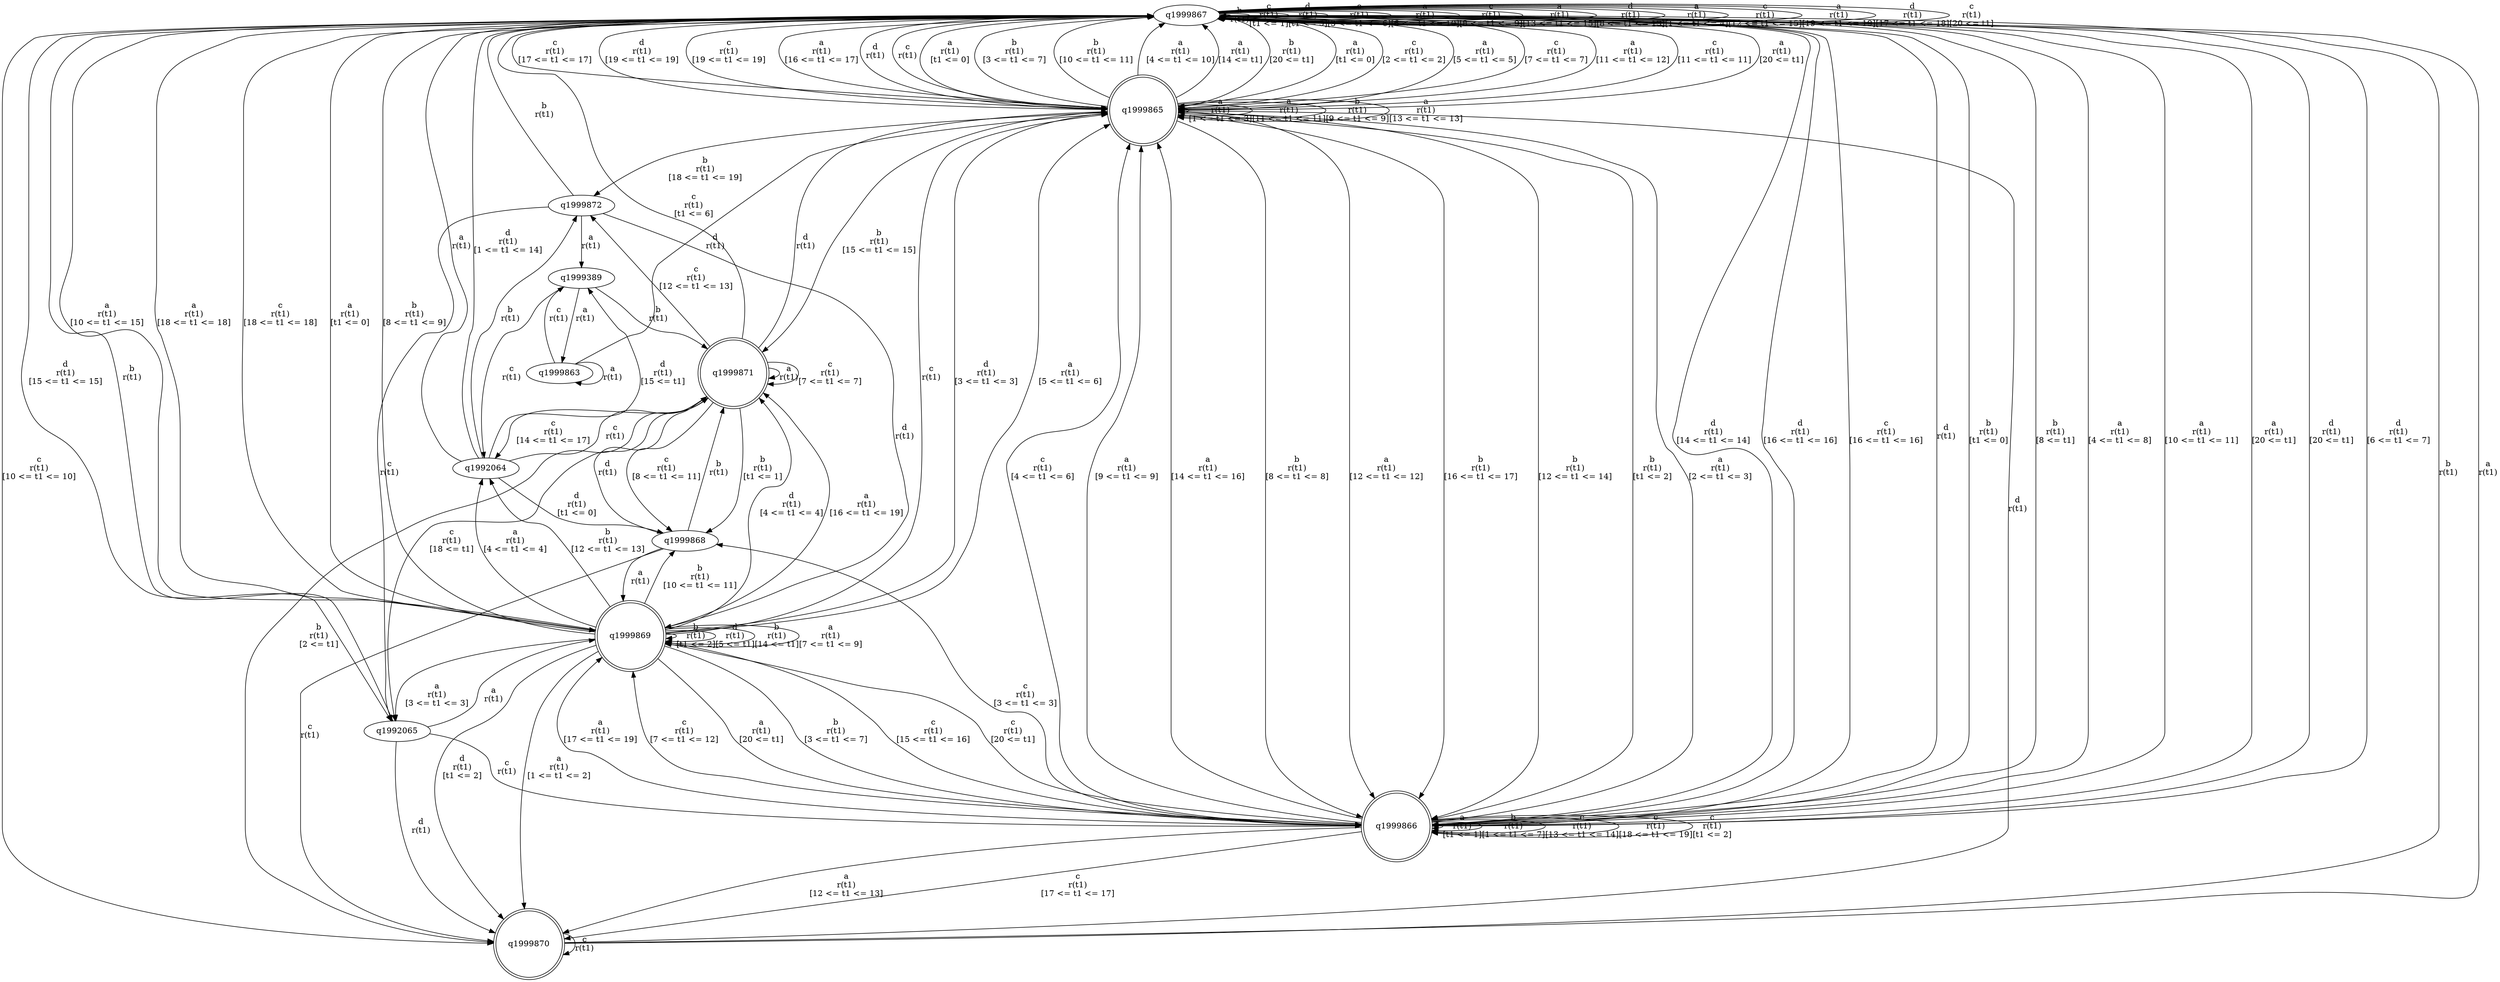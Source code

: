 digraph "tests_1/test52/solution101/solution_verwer" {
	q1999867[label=q1999867]
	q1999865[label=q1999865 shape=doublecircle]
	q1999866[label=q1999866 shape=doublecircle]
	q1999869[label=q1999869 shape=doublecircle]
	q1999870[label=q1999870 shape=doublecircle]
	q1999871[label=q1999871 shape=doublecircle]
	q1999868[label=q1999868]
	q1992065[label=q1992065]
	q1999872[label=q1999872]
	q1999389[label=q1999389]
	q1992064[label=q1992064]
	q1999863[label=q1999863]
	q1999867 -> q1999867[label="b\nr(t1)\n"]
	q1999867 -> q1999865[label="a\nr(t1)\n[t1 <= 0]"]
	q1999865 -> q1999867[label="d\nr(t1)\n"]
	q1999865 -> q1999867[label="c\nr(t1)\n"]
	q1999865 -> q1999866[label="b\nr(t1)\n[t1 <= 2]"]
	q1999866 -> q1999867[label="d\nr(t1)\n"]
	q1999866 -> q1999866[label="a\nr(t1)\n[t1 <= 1]"]
	q1999866 -> q1999867[label="b\nr(t1)\n[t1 <= 0]"]
	q1999866 -> q1999865[label="a\nr(t1)\n[2 <= t1 <= 3]"]
	q1999866 -> q1999866[label="b\nr(t1)\n[1 <= t1 <= 7]"]
	q1999866 -> q1999867[label="b\nr(t1)\n[8 <= t1]"]
	q1999866 -> q1999867[label="a\nr(t1)\n[4 <= t1 <= 8]"]
	q1999866 -> q1999865[label="c\nr(t1)\n[4 <= t1 <= 6]"]
	q1999866 -> q1999865[label="a\nr(t1)\n[9 <= t1 <= 9]"]
	q1999866 -> q1999866[label="c\nr(t1)\n[13 <= t1 <= 14]"]
	q1999866 -> q1999869[label="c\nr(t1)\n[15 <= t1 <= 16]"]
	q1999869 -> q1999865[label="c\nr(t1)\n"]
	q1999869 -> q1999870[label="d\nr(t1)\n[t1 <= 2]"]
	q1999870 -> q1999865[label="d\nr(t1)\n"]
	q1999870 -> q1999867[label="b\nr(t1)\n"]
	q1999870 -> q1999867[label="a\nr(t1)\n"]
	q1999870 -> q1999870[label="c\nr(t1)\n"]
	q1999869 -> q1999869[label="b\nr(t1)\n[t1 <= 2]"]
	q1999869 -> q1999867[label="a\nr(t1)\n[t1 <= 0]"]
	q1999869 -> q1999869[label="d\nr(t1)\n[5 <= t1]"]
	q1999869 -> q1999865[label="d\nr(t1)\n[3 <= t1 <= 3]"]
	q1999869 -> q1999871[label="d\nr(t1)\n[4 <= t1 <= 4]"]
	q1999871 -> q1999871[label="a\nr(t1)\n"]
	q1999871 -> q1999865[label="d\nr(t1)\n"]
	q1999871 -> q1999868[label="b\nr(t1)\n[t1 <= 1]"]
	q1999868 -> q1999871[label="d\nr(t1)\n"]
	q1999868 -> q1999870[label="c\nr(t1)\n"]
	q1999868 -> q1999871[label="b\nr(t1)\n"]
	q1999868 -> q1999869[label="a\nr(t1)\n"]
	q1999871 -> q1999870[label="b\nr(t1)\n[2 <= t1]"]
	q1999871 -> q1999867[label="c\nr(t1)\n[t1 <= 6]"]
	q1999871 -> q1992065[label="c\nr(t1)\n[18 <= t1]"]
	q1992065 -> q1999866[label="c\nr(t1)\n"]
	q1992065 -> q1999870[label="d\nr(t1)\n"]
	q1992065 -> q1999867[label="b\nr(t1)\n"]
	q1992065 -> q1999869[label="a\nr(t1)\n"]
	q1999871 -> q1999871[label="c\nr(t1)\n[7 <= t1 <= 7]"]
	q1999871 -> q1999868[label="c\nr(t1)\n[8 <= t1 <= 11]"]
	q1999871 -> q1999872[label="c\nr(t1)\n[12 <= t1 <= 13]"]
	q1999872 -> q1999869[label="d\nr(t1)\n"]
	q1999872 -> q1999867[label="b\nr(t1)\n"]
	q1999872 -> q1992065[label="c\nr(t1)\n"]
	q1999872 -> q1999389[label="a\nr(t1)\n"]
	q1999389 -> q1992064[label="c\nr(t1)\n"]
	q1992064 -> q1999867[label="a\nr(t1)\n"]
	q1992064 -> q1999871[label="c\nr(t1)\n"]
	q1992064 -> q1999868[label="d\nr(t1)\n[t1 <= 0]"]
	q1992064 -> q1999867[label="d\nr(t1)\n[1 <= t1 <= 14]"]
	q1992064 -> q1999389[label="d\nr(t1)\n[15 <= t1]"]
	q1992064 -> q1999872[label="b\nr(t1)\n"]
	q1999389 -> q1999863[label="a\nr(t1)\n"]
	q1999863 -> q1999863[label="a\nr(t1)\n"]
	q1999863 -> q1999389[label="c\nr(t1)\n"]
	q1999863 -> q1999865[label="d\nr(t1)\n"]
	q1999389 -> q1999871[label="b\nr(t1)\n"]
	q1999871 -> q1992064[label="c\nr(t1)\n[14 <= t1 <= 17]"]
	q1999869 -> q1999866[label="b\nr(t1)\n[3 <= t1 <= 7]"]
	q1999869 -> q1999867[label="b\nr(t1)\n[8 <= t1 <= 9]"]
	q1999869 -> q1999865[label="a\nr(t1)\n[5 <= t1 <= 6]"]
	q1999869 -> q1999869[label="b\nr(t1)\n[14 <= t1]"]
	q1999869 -> q1999869[label="a\nr(t1)\n[7 <= t1 <= 9]"]
	q1999869 -> q1999867[label="a\nr(t1)\n[10 <= t1 <= 15]"]
	q1999869 -> q1999871[label="a\nr(t1)\n[16 <= t1 <= 19]"]
	q1999869 -> q1999866[label="a\nr(t1)\n[20 <= t1]"]
	q1999869 -> q1999870[label="a\nr(t1)\n[1 <= t1 <= 2]"]
	q1999869 -> q1999868[label="b\nr(t1)\n[10 <= t1 <= 11]"]
	q1999869 -> q1992064[label="b\nr(t1)\n[12 <= t1 <= 13]"]
	q1999869 -> q1992065[label="a\nr(t1)\n[3 <= t1 <= 3]"]
	q1999869 -> q1992064[label="a\nr(t1)\n[4 <= t1 <= 4]"]
	q1999866 -> q1999870[label="c\nr(t1)\n[17 <= t1 <= 17]"]
	q1999866 -> q1999865[label="a\nr(t1)\n[14 <= t1 <= 16]"]
	q1999866 -> q1999870[label="a\nr(t1)\n[12 <= t1 <= 13]"]
	q1999866 -> q1999867[label="a\nr(t1)\n[10 <= t1 <= 11]"]
	q1999866 -> q1999866[label="c\nr(t1)\n[18 <= t1 <= 19]"]
	q1999866 -> q1999869[label="c\nr(t1)\n[20 <= t1]"]
	q1999866 -> q1999869[label="a\nr(t1)\n[17 <= t1 <= 19]"]
	q1999866 -> q1999867[label="a\nr(t1)\n[20 <= t1]"]
	q1999866 -> q1999869[label="c\nr(t1)\n[7 <= t1 <= 12]"]
	q1999866 -> q1999866[label="c\nr(t1)\n[t1 <= 2]"]
	q1999866 -> q1999868[label="c\nr(t1)\n[3 <= t1 <= 3]"]
	q1999865 -> q1999867[label="a\nr(t1)\n[t1 <= 0]"]
	q1999865 -> q1999865[label="a\nr(t1)\n[1 <= t1 <= 3]"]
	q1999865 -> q1999867[label="b\nr(t1)\n[3 <= t1 <= 7]"]
	q1999865 -> q1999866[label="b\nr(t1)\n[8 <= t1 <= 8]"]
	q1999865 -> q1999865[label="a\nr(t1)\n[11 <= t1 <= 11]"]
	q1999865 -> q1999865[label="b\nr(t1)\n[9 <= t1 <= 9]"]
	q1999865 -> q1999866[label="a\nr(t1)\n[12 <= t1 <= 12]"]
	q1999865 -> q1999867[label="b\nr(t1)\n[10 <= t1 <= 11]"]
	q1999865 -> q1999865[label="a\nr(t1)\n[13 <= t1 <= 13]"]
	q1999865 -> q1999867[label="a\nr(t1)\n[4 <= t1 <= 10]"]
	q1999865 -> q1999867[label="a\nr(t1)\n[14 <= t1]"]
	q1999865 -> q1999871[label="b\nr(t1)\n[15 <= t1 <= 15]"]
	q1999865 -> q1999866[label="b\nr(t1)\n[16 <= t1 <= 17]"]
	q1999865 -> q1999872[label="b\nr(t1)\n[18 <= t1 <= 19]"]
	q1999865 -> q1999867[label="b\nr(t1)\n[20 <= t1]"]
	q1999865 -> q1999866[label="b\nr(t1)\n[12 <= t1 <= 14]"]
	q1999867 -> q1999867[label="c\nr(t1)\n[t1 <= 1]"]
	q1999867 -> q1999865[label="c\nr(t1)\n[2 <= t1 <= 2]"]
	q1999867 -> q1999865[label="a\nr(t1)\n[5 <= t1 <= 5]"]
	q1999867 -> q1999867[label="d\nr(t1)\n[t1 <= 5]"]
	q1999867 -> q1999867[label="c\nr(t1)\n[3 <= t1 <= 6]"]
	q1999867 -> q1999865[label="c\nr(t1)\n[7 <= t1 <= 7]"]
	q1999867 -> q1999867[label="a\nr(t1)\n[6 <= t1 <= 10]"]
	q1999867 -> q1999865[label="a\nr(t1)\n[11 <= t1 <= 12]"]
	q1999867 -> q1999867[label="c\nr(t1)\n[8 <= t1 <= 9]"]
	q1999867 -> q1999870[label="c\nr(t1)\n[10 <= t1 <= 10]"]
	q1999867 -> q1999865[label="c\nr(t1)\n[11 <= t1 <= 11]"]
	q1999867 -> q1999867[label="a\nr(t1)\n[13 <= t1 <= 15]"]
	q1999867 -> q1999867[label="d\nr(t1)\n[8 <= t1 <= 13]"]
	q1999867 -> q1999867[label="a\nr(t1)\n[1 <= t1 <= 4]"]
	q1999867 -> q1999866[label="d\nr(t1)\n[14 <= t1 <= 14]"]
	q1999867 -> q1999869[label="a\nr(t1)\n[18 <= t1 <= 18]"]
	q1999867 -> q1992065[label="d\nr(t1)\n[15 <= t1 <= 15]"]
	q1999867 -> q1999867[label="c\nr(t1)\n[12 <= t1 <= 15]"]
	q1999867 -> q1999867[label="a\nr(t1)\n[19 <= t1 <= 19]"]
	q1999867 -> q1999865[label="a\nr(t1)\n[20 <= t1]"]
	q1999867 -> q1999866[label="d\nr(t1)\n[16 <= t1 <= 16]"]
	q1999867 -> q1999866[label="c\nr(t1)\n[16 <= t1 <= 16]"]
	q1999867 -> q1999865[label="c\nr(t1)\n[17 <= t1 <= 17]"]
	q1999867 -> q1999867[label="d\nr(t1)\n[17 <= t1 <= 18]"]
	q1999867 -> q1999869[label="c\nr(t1)\n[18 <= t1 <= 18]"]
	q1999867 -> q1999865[label="d\nr(t1)\n[19 <= t1 <= 19]"]
	q1999867 -> q1999866[label="d\nr(t1)\n[20 <= t1]"]
	q1999867 -> q1999865[label="c\nr(t1)\n[19 <= t1 <= 19]"]
	q1999867 -> q1999867[label="c\nr(t1)\n[20 <= t1]"]
	q1999867 -> q1999865[label="a\nr(t1)\n[16 <= t1 <= 17]"]
	q1999867 -> q1999866[label="d\nr(t1)\n[6 <= t1 <= 7]"]
}
